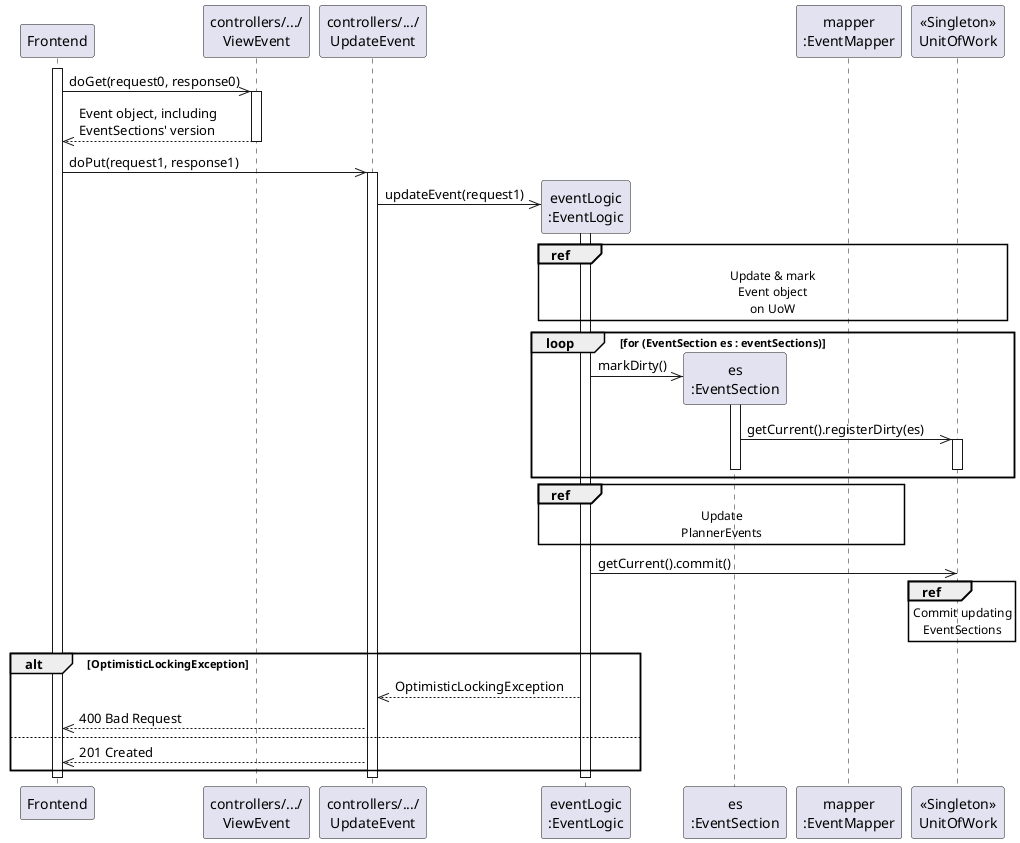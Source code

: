 @startuml sequenceDiagram
  participant Frontend as FE
  participant "controllers/.../\nViewEvent" as cve
  participant "controllers/.../\nUpdateEvent" as cue
  participant "eventLogic\n:EventLogic" as el
  participant "es\n:EventSection" as es
  participant "mapper\n:EventMapper" as em
  participant "<<Singleton>>\nUnitOfWork" as uw
  
  ' participant "mapper\n:VenueMapper" as VM
  ' participant "plannerEvent\n:Object[]" as Sc
  ' participant "e\n:Event" as Vn
  ' participant "<color:darkRed>allEvents\n<color:darkRed>:Map<UUID, Event>" as AV

  activate FE
    FE->>cve: doGet(request0, response0)
    activate cve
      cve-->>FE: Event object, including\nEventSections' version
    deactivate cve
    FE->>cue: doPut(request1, response1)
    activate cue
      create el
      cue->>el: updateEvent(request1)
      activate el
        ref over el, uw
          Update & mark
          Event object
          on UoW
        end ref
        loop for (EventSection es : eventSections)
          create es
          el->>es: markDirty()
          activate es
            es->>uw: getCurrent().registerDirty(es)
            activate uw
            deactivate uw
          deactivate es
        end
        ref over el, em
          Update
          PlannerEvents
        end ref
        el->>uw: getCurrent().commit()
          ref over uw
            Commit updating
            EventSections
          end ref
        alt OptimisticLockingException
          el-->>cue: OptimisticLockingException
          cue-->>FE: 400 Bad Request
        else
          cue-->>FE: 201 Created
        end
      deactivate el
    deactivate cue
  deactivate FE
@enduml